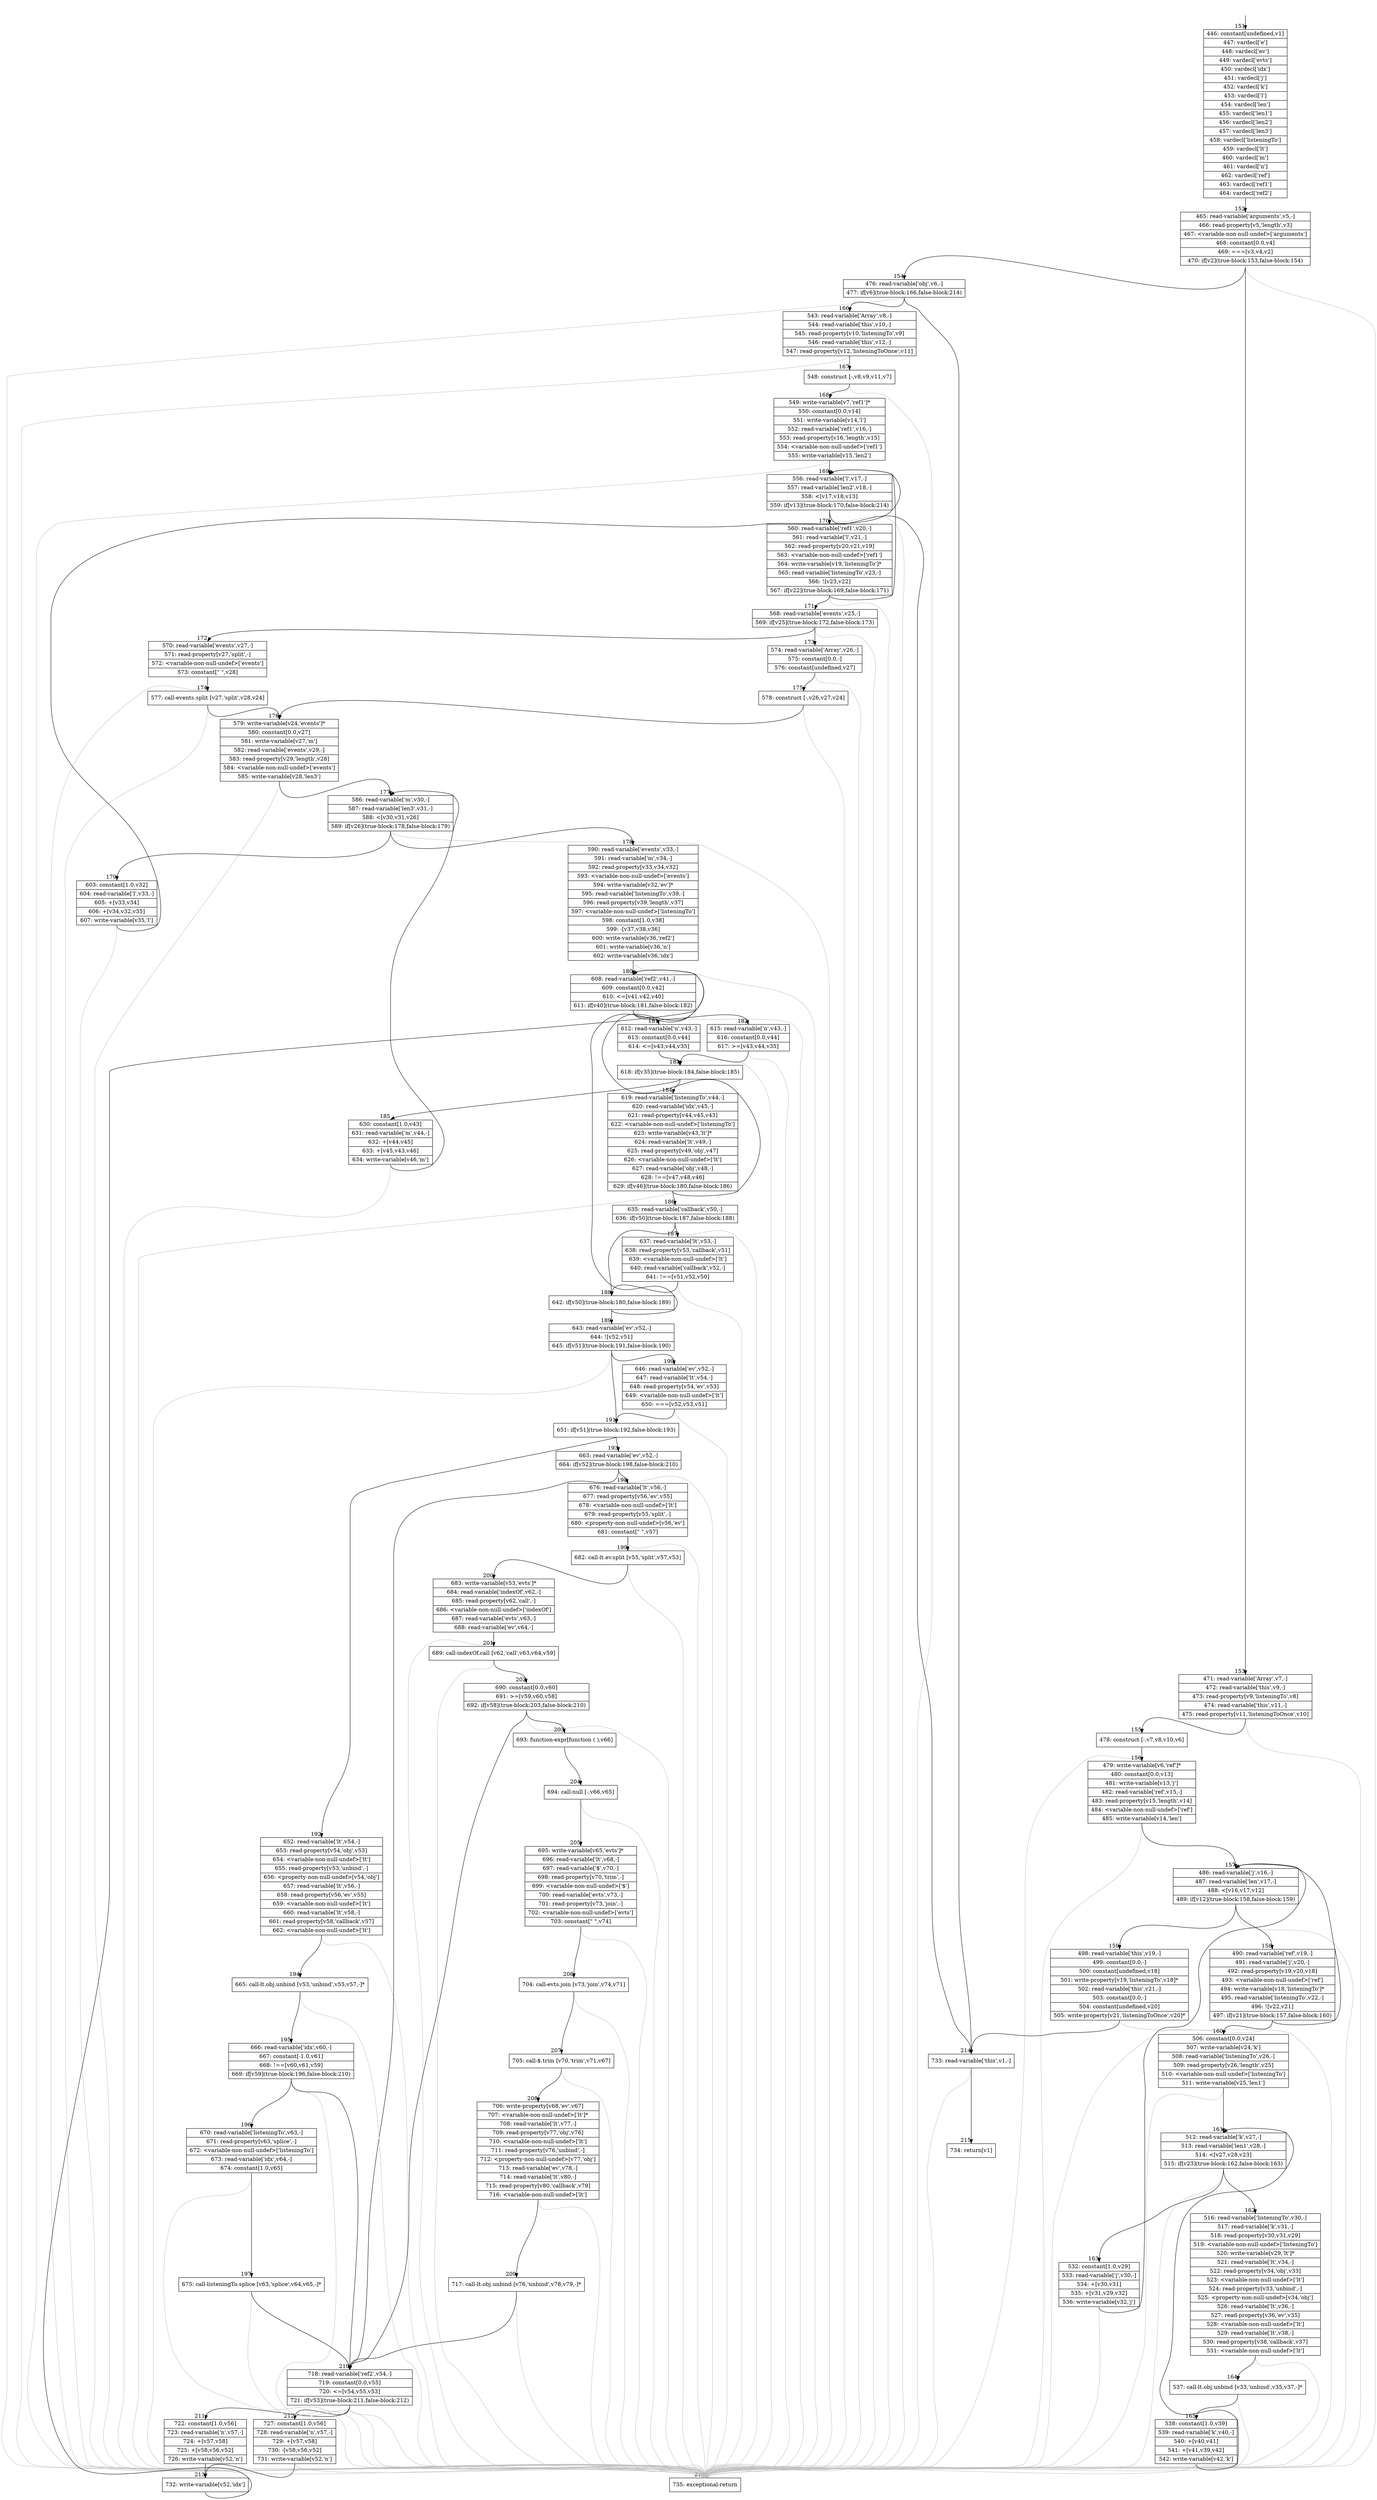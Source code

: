 digraph {
rankdir="TD"
BB_entry14[shape=none,label=""];
BB_entry14 -> BB151 [tailport=s, headport=n, headlabel="    151"]
BB151 [shape=record label="{446: constant[undefined,v1]|447: vardecl['e']|448: vardecl['ev']|449: vardecl['evts']|450: vardecl['idx']|451: vardecl['j']|452: vardecl['k']|453: vardecl['l']|454: vardecl['len']|455: vardecl['len1']|456: vardecl['len2']|457: vardecl['len3']|458: vardecl['listeningTo']|459: vardecl['lt']|460: vardecl['m']|461: vardecl['n']|462: vardecl['ref']|463: vardecl['ref1']|464: vardecl['ref2']}" ] 
BB151 -> BB152 [tailport=s, headport=n, headlabel="      152"]
BB152 [shape=record label="{465: read-variable['arguments',v5,-]|466: read-property[v5,'length',v3]|467: \<variable-non-null-undef\>['arguments']|468: constant[0.0,v4]|469: ===[v3,v4,v2]|470: if[v2](true-block:153,false-block:154)}" ] 
BB152 -> BB153 [tailport=s, headport=n, headlabel="      153"]
BB152 -> BB154 [tailport=s, headport=n, headlabel="      154"]
BB152 -> BB216 [tailport=s, headport=n, color=gray, headlabel="      216"]
BB153 [shape=record label="{471: read-variable['Array',v7,-]|472: read-variable['this',v9,-]|473: read-property[v9,'listeningTo',v8]|474: read-variable['this',v11,-]|475: read-property[v11,'listeningToOnce',v10]}" ] 
BB153 -> BB155 [tailport=s, headport=n, headlabel="      155"]
BB153 -> BB216 [tailport=s, headport=n, color=gray]
BB154 [shape=record label="{476: read-variable['obj',v6,-]|477: if[v6](true-block:166,false-block:214)}" ] 
BB154 -> BB166 [tailport=s, headport=n, headlabel="      166"]
BB154 -> BB214 [tailport=s, headport=n, headlabel="      214"]
BB154 -> BB216 [tailport=s, headport=n, color=gray]
BB155 [shape=record label="{478: construct [-,v7,v8,v10,v6]}" ] 
BB155 -> BB156 [tailport=s, headport=n, headlabel="      156"]
BB155 -> BB216 [tailport=s, headport=n, color=gray]
BB156 [shape=record label="{479: write-variable[v6,'ref']*|480: constant[0.0,v13]|481: write-variable[v13,'j']|482: read-variable['ref',v15,-]|483: read-property[v15,'length',v14]|484: \<variable-non-null-undef\>['ref']|485: write-variable[v14,'len']}" ] 
BB156 -> BB157 [tailport=s, headport=n, headlabel="      157"]
BB156 -> BB216 [tailport=s, headport=n, color=gray]
BB157 [shape=record label="{486: read-variable['j',v16,-]|487: read-variable['len',v17,-]|488: \<[v16,v17,v12]|489: if[v12](true-block:158,false-block:159)}" ] 
BB157 -> BB158 [tailport=s, headport=n, headlabel="      158"]
BB157 -> BB159 [tailport=s, headport=n, headlabel="      159"]
BB157 -> BB216 [tailport=s, headport=n, color=gray]
BB158 [shape=record label="{490: read-variable['ref',v19,-]|491: read-variable['j',v20,-]|492: read-property[v19,v20,v18]|493: \<variable-non-null-undef\>['ref']|494: write-variable[v18,'listeningTo']*|495: read-variable['listeningTo',v22,-]|496: ![v22,v21]|497: if[v21](true-block:157,false-block:160)}" ] 
BB158 -> BB157 [tailport=s, headport=n]
BB158 -> BB160 [tailport=s, headport=n, headlabel="      160"]
BB158 -> BB216 [tailport=s, headport=n, color=gray]
BB159 [shape=record label="{498: read-variable['this',v19,-]|499: constant[0.0,-]|500: constant[undefined,v18]|501: write-property[v19,'listeningTo',v18]*|502: read-variable['this',v21,-]|503: constant[0.0,-]|504: constant[undefined,v20]|505: write-property[v21,'listeningToOnce',v20]*}" ] 
BB159 -> BB214 [tailport=s, headport=n]
BB159 -> BB216 [tailport=s, headport=n, color=gray]
BB160 [shape=record label="{506: constant[0.0,v24]|507: write-variable[v24,'k']|508: read-variable['listeningTo',v26,-]|509: read-property[v26,'length',v25]|510: \<variable-non-null-undef\>['listeningTo']|511: write-variable[v25,'len1']}" ] 
BB160 -> BB161 [tailport=s, headport=n, headlabel="      161"]
BB160 -> BB216 [tailport=s, headport=n, color=gray]
BB161 [shape=record label="{512: read-variable['k',v27,-]|513: read-variable['len1',v28,-]|514: \<[v27,v28,v23]|515: if[v23](true-block:162,false-block:163)}" ] 
BB161 -> BB162 [tailport=s, headport=n, headlabel="      162"]
BB161 -> BB163 [tailport=s, headport=n, headlabel="      163"]
BB161 -> BB216 [tailport=s, headport=n, color=gray]
BB162 [shape=record label="{516: read-variable['listeningTo',v30,-]|517: read-variable['k',v31,-]|518: read-property[v30,v31,v29]|519: \<variable-non-null-undef\>['listeningTo']|520: write-variable[v29,'lt']*|521: read-variable['lt',v34,-]|522: read-property[v34,'obj',v33]|523: \<variable-non-null-undef\>['lt']|524: read-property[v33,'unbind',-]|525: \<property-non-null-undef\>[v34,'obj']|526: read-variable['lt',v36,-]|527: read-property[v36,'ev',v35]|528: \<variable-non-null-undef\>['lt']|529: read-variable['lt',v38,-]|530: read-property[v38,'callback',v37]|531: \<variable-non-null-undef\>['lt']}" ] 
BB162 -> BB164 [tailport=s, headport=n, headlabel="      164"]
BB162 -> BB216 [tailport=s, headport=n, color=gray]
BB163 [shape=record label="{532: constant[1.0,v29]|533: read-variable['j',v30,-]|534: +[v30,v31]|535: +[v31,v29,v32]|536: write-variable[v32,'j']}" ] 
BB163 -> BB157 [tailport=s, headport=n]
BB163 -> BB216 [tailport=s, headport=n, color=gray]
BB164 [shape=record label="{537: call-lt.obj.unbind [v33,'unbind',v35,v37,-]*}" ] 
BB164 -> BB165 [tailport=s, headport=n, headlabel="      165"]
BB164 -> BB216 [tailport=s, headport=n, color=gray]
BB165 [shape=record label="{538: constant[1.0,v39]|539: read-variable['k',v40,-]|540: +[v40,v41]|541: +[v41,v39,v42]|542: write-variable[v42,'k']}" ] 
BB165 -> BB161 [tailport=s, headport=n]
BB165 -> BB216 [tailport=s, headport=n, color=gray]
BB166 [shape=record label="{543: read-variable['Array',v8,-]|544: read-variable['this',v10,-]|545: read-property[v10,'listeningTo',v9]|546: read-variable['this',v12,-]|547: read-property[v12,'listeningToOnce',v11]}" ] 
BB166 -> BB167 [tailport=s, headport=n, headlabel="      167"]
BB166 -> BB216 [tailport=s, headport=n, color=gray]
BB167 [shape=record label="{548: construct [-,v8,v9,v11,v7]}" ] 
BB167 -> BB168 [tailport=s, headport=n, headlabel="      168"]
BB167 -> BB216 [tailport=s, headport=n, color=gray]
BB168 [shape=record label="{549: write-variable[v7,'ref1']*|550: constant[0.0,v14]|551: write-variable[v14,'l']|552: read-variable['ref1',v16,-]|553: read-property[v16,'length',v15]|554: \<variable-non-null-undef\>['ref1']|555: write-variable[v15,'len2']}" ] 
BB168 -> BB169 [tailport=s, headport=n, headlabel="      169"]
BB168 -> BB216 [tailport=s, headport=n, color=gray]
BB169 [shape=record label="{556: read-variable['l',v17,-]|557: read-variable['len2',v18,-]|558: \<[v17,v18,v13]|559: if[v13](true-block:170,false-block:214)}" ] 
BB169 -> BB170 [tailport=s, headport=n, headlabel="      170"]
BB169 -> BB214 [tailport=s, headport=n]
BB169 -> BB216 [tailport=s, headport=n, color=gray]
BB170 [shape=record label="{560: read-variable['ref1',v20,-]|561: read-variable['l',v21,-]|562: read-property[v20,v21,v19]|563: \<variable-non-null-undef\>['ref1']|564: write-variable[v19,'listeningTo']*|565: read-variable['listeningTo',v23,-]|566: ![v23,v22]|567: if[v22](true-block:169,false-block:171)}" ] 
BB170 -> BB169 [tailport=s, headport=n]
BB170 -> BB171 [tailport=s, headport=n, headlabel="      171"]
BB170 -> BB216 [tailport=s, headport=n, color=gray]
BB171 [shape=record label="{568: read-variable['events',v25,-]|569: if[v25](true-block:172,false-block:173)}" ] 
BB171 -> BB172 [tailport=s, headport=n, headlabel="      172"]
BB171 -> BB173 [tailport=s, headport=n, headlabel="      173"]
BB171 -> BB216 [tailport=s, headport=n, color=gray]
BB172 [shape=record label="{570: read-variable['events',v27,-]|571: read-property[v27,'split',-]|572: \<variable-non-null-undef\>['events']|573: constant[\" \",v28]}" ] 
BB172 -> BB174 [tailport=s, headport=n, headlabel="      174"]
BB172 -> BB216 [tailport=s, headport=n, color=gray]
BB173 [shape=record label="{574: read-variable['Array',v26,-]|575: constant[0.0,-]|576: constant[undefined,v27]}" ] 
BB173 -> BB175 [tailport=s, headport=n, headlabel="      175"]
BB173 -> BB216 [tailport=s, headport=n, color=gray]
BB174 [shape=record label="{577: call-events.split [v27,'split',v28,v24]}" ] 
BB174 -> BB176 [tailport=s, headport=n, headlabel="      176"]
BB174 -> BB216 [tailport=s, headport=n, color=gray]
BB175 [shape=record label="{578: construct [-,v26,v27,v24]}" ] 
BB175 -> BB176 [tailport=s, headport=n]
BB175 -> BB216 [tailport=s, headport=n, color=gray]
BB176 [shape=record label="{579: write-variable[v24,'events']*|580: constant[0.0,v27]|581: write-variable[v27,'m']|582: read-variable['events',v29,-]|583: read-property[v29,'length',v28]|584: \<variable-non-null-undef\>['events']|585: write-variable[v28,'len3']}" ] 
BB176 -> BB177 [tailport=s, headport=n, headlabel="      177"]
BB176 -> BB216 [tailport=s, headport=n, color=gray]
BB177 [shape=record label="{586: read-variable['m',v30,-]|587: read-variable['len3',v31,-]|588: \<[v30,v31,v26]|589: if[v26](true-block:178,false-block:179)}" ] 
BB177 -> BB178 [tailport=s, headport=n, headlabel="      178"]
BB177 -> BB179 [tailport=s, headport=n, headlabel="      179"]
BB177 -> BB216 [tailport=s, headport=n, color=gray]
BB178 [shape=record label="{590: read-variable['events',v33,-]|591: read-variable['m',v34,-]|592: read-property[v33,v34,v32]|593: \<variable-non-null-undef\>['events']|594: write-variable[v32,'ev']*|595: read-variable['listeningTo',v39,-]|596: read-property[v39,'length',v37]|597: \<variable-non-null-undef\>['listeningTo']|598: constant[1.0,v38]|599: -[v37,v38,v36]|600: write-variable[v36,'ref2']|601: write-variable[v36,'n']|602: write-variable[v36,'idx']}" ] 
BB178 -> BB180 [tailport=s, headport=n, headlabel="      180"]
BB178 -> BB216 [tailport=s, headport=n, color=gray]
BB179 [shape=record label="{603: constant[1.0,v32]|604: read-variable['l',v33,-]|605: +[v33,v34]|606: +[v34,v32,v35]|607: write-variable[v35,'l']}" ] 
BB179 -> BB169 [tailport=s, headport=n]
BB179 -> BB216 [tailport=s, headport=n, color=gray]
BB180 [shape=record label="{608: read-variable['ref2',v41,-]|609: constant[0.0,v42]|610: \<=[v41,v42,v40]|611: if[v40](true-block:181,false-block:182)}" ] 
BB180 -> BB181 [tailport=s, headport=n, headlabel="      181"]
BB180 -> BB182 [tailport=s, headport=n, headlabel="      182"]
BB180 -> BB216 [tailport=s, headport=n, color=gray]
BB181 [shape=record label="{612: read-variable['n',v43,-]|613: constant[0.0,v44]|614: \<=[v43,v44,v35]}" ] 
BB181 -> BB183 [tailport=s, headport=n, headlabel="      183"]
BB181 -> BB216 [tailport=s, headport=n, color=gray]
BB182 [shape=record label="{615: read-variable['n',v43,-]|616: constant[0.0,v44]|617: \>=[v43,v44,v35]}" ] 
BB182 -> BB183 [tailport=s, headport=n]
BB182 -> BB216 [tailport=s, headport=n, color=gray]
BB183 [shape=record label="{618: if[v35](true-block:184,false-block:185)}" ] 
BB183 -> BB184 [tailport=s, headport=n, headlabel="      184"]
BB183 -> BB185 [tailport=s, headport=n, headlabel="      185"]
BB184 [shape=record label="{619: read-variable['listeningTo',v44,-]|620: read-variable['idx',v45,-]|621: read-property[v44,v45,v43]|622: \<variable-non-null-undef\>['listeningTo']|623: write-variable[v43,'lt']*|624: read-variable['lt',v49,-]|625: read-property[v49,'obj',v47]|626: \<variable-non-null-undef\>['lt']|627: read-variable['obj',v48,-]|628: !==[v47,v48,v46]|629: if[v46](true-block:180,false-block:186)}" ] 
BB184 -> BB180 [tailport=s, headport=n]
BB184 -> BB186 [tailport=s, headport=n, headlabel="      186"]
BB184 -> BB216 [tailport=s, headport=n, color=gray]
BB185 [shape=record label="{630: constant[1.0,v43]|631: read-variable['m',v44,-]|632: +[v44,v45]|633: +[v45,v43,v46]|634: write-variable[v46,'m']}" ] 
BB185 -> BB177 [tailport=s, headport=n]
BB185 -> BB216 [tailport=s, headport=n, color=gray]
BB186 [shape=record label="{635: read-variable['callback',v50,-]|636: if[v50](true-block:187,false-block:188)}" ] 
BB186 -> BB188 [tailport=s, headport=n, headlabel="      188"]
BB186 -> BB187 [tailport=s, headport=n, headlabel="      187"]
BB186 -> BB216 [tailport=s, headport=n, color=gray]
BB187 [shape=record label="{637: read-variable['lt',v53,-]|638: read-property[v53,'callback',v51]|639: \<variable-non-null-undef\>['lt']|640: read-variable['callback',v52,-]|641: !==[v51,v52,v50]}" ] 
BB187 -> BB188 [tailport=s, headport=n]
BB187 -> BB216 [tailport=s, headport=n, color=gray]
BB188 [shape=record label="{642: if[v50](true-block:180,false-block:189)}" ] 
BB188 -> BB180 [tailport=s, headport=n]
BB188 -> BB189 [tailport=s, headport=n, headlabel="      189"]
BB189 [shape=record label="{643: read-variable['ev',v52,-]|644: ![v52,v51]|645: if[v51](true-block:191,false-block:190)}" ] 
BB189 -> BB191 [tailport=s, headport=n, headlabel="      191"]
BB189 -> BB190 [tailport=s, headport=n, headlabel="      190"]
BB189 -> BB216 [tailport=s, headport=n, color=gray]
BB190 [shape=record label="{646: read-variable['ev',v52,-]|647: read-variable['lt',v54,-]|648: read-property[v54,'ev',v53]|649: \<variable-non-null-undef\>['lt']|650: ===[v52,v53,v51]}" ] 
BB190 -> BB191 [tailport=s, headport=n]
BB190 -> BB216 [tailport=s, headport=n, color=gray]
BB191 [shape=record label="{651: if[v51](true-block:192,false-block:193)}" ] 
BB191 -> BB192 [tailport=s, headport=n, headlabel="      192"]
BB191 -> BB193 [tailport=s, headport=n, headlabel="      193"]
BB192 [shape=record label="{652: read-variable['lt',v54,-]|653: read-property[v54,'obj',v53]|654: \<variable-non-null-undef\>['lt']|655: read-property[v53,'unbind',-]|656: \<property-non-null-undef\>[v54,'obj']|657: read-variable['lt',v56,-]|658: read-property[v56,'ev',v55]|659: \<variable-non-null-undef\>['lt']|660: read-variable['lt',v58,-]|661: read-property[v58,'callback',v57]|662: \<variable-non-null-undef\>['lt']}" ] 
BB192 -> BB194 [tailport=s, headport=n, headlabel="      194"]
BB192 -> BB216 [tailport=s, headport=n, color=gray]
BB193 [shape=record label="{663: read-variable['ev',v52,-]|664: if[v52](true-block:198,false-block:210)}" ] 
BB193 -> BB198 [tailport=s, headport=n, headlabel="      198"]
BB193 -> BB210 [tailport=s, headport=n, headlabel="      210"]
BB193 -> BB216 [tailport=s, headport=n, color=gray]
BB194 [shape=record label="{665: call-lt.obj.unbind [v53,'unbind',v55,v57,-]*}" ] 
BB194 -> BB195 [tailport=s, headport=n, headlabel="      195"]
BB194 -> BB216 [tailport=s, headport=n, color=gray]
BB195 [shape=record label="{666: read-variable['idx',v60,-]|667: constant[-1.0,v61]|668: !==[v60,v61,v59]|669: if[v59](true-block:196,false-block:210)}" ] 
BB195 -> BB196 [tailport=s, headport=n, headlabel="      196"]
BB195 -> BB210 [tailport=s, headport=n]
BB195 -> BB216 [tailport=s, headport=n, color=gray]
BB196 [shape=record label="{670: read-variable['listeningTo',v63,-]|671: read-property[v63,'splice',-]|672: \<variable-non-null-undef\>['listeningTo']|673: read-variable['idx',v64,-]|674: constant[1.0,v65]}" ] 
BB196 -> BB197 [tailport=s, headport=n, headlabel="      197"]
BB196 -> BB216 [tailport=s, headport=n, color=gray]
BB197 [shape=record label="{675: call-listeningTo.splice [v63,'splice',v64,v65,-]*}" ] 
BB197 -> BB210 [tailport=s, headport=n]
BB197 -> BB216 [tailport=s, headport=n, color=gray]
BB198 [shape=record label="{676: read-variable['lt',v56,-]|677: read-property[v56,'ev',v55]|678: \<variable-non-null-undef\>['lt']|679: read-property[v55,'split',-]|680: \<property-non-null-undef\>[v56,'ev']|681: constant[\" \",v57]}" ] 
BB198 -> BB199 [tailport=s, headport=n, headlabel="      199"]
BB198 -> BB216 [tailport=s, headport=n, color=gray]
BB199 [shape=record label="{682: call-lt.ev.split [v55,'split',v57,v53]}" ] 
BB199 -> BB200 [tailport=s, headport=n, headlabel="      200"]
BB199 -> BB216 [tailport=s, headport=n, color=gray]
BB200 [shape=record label="{683: write-variable[v53,'evts']*|684: read-variable['indexOf',v62,-]|685: read-property[v62,'call',-]|686: \<variable-non-null-undef\>['indexOf']|687: read-variable['evts',v63,-]|688: read-variable['ev',v64,-]}" ] 
BB200 -> BB201 [tailport=s, headport=n, headlabel="      201"]
BB200 -> BB216 [tailport=s, headport=n, color=gray]
BB201 [shape=record label="{689: call-indexOf.call [v62,'call',v63,v64,v59]}" ] 
BB201 -> BB202 [tailport=s, headport=n, headlabel="      202"]
BB201 -> BB216 [tailport=s, headport=n, color=gray]
BB202 [shape=record label="{690: constant[0.0,v60]|691: \>=[v59,v60,v58]|692: if[v58](true-block:203,false-block:210)}" ] 
BB202 -> BB203 [tailport=s, headport=n, headlabel="      203"]
BB202 -> BB210 [tailport=s, headport=n]
BB202 -> BB216 [tailport=s, headport=n, color=gray]
BB203 [shape=record label="{693: function-expr[function ( ),v66]}" ] 
BB203 -> BB204 [tailport=s, headport=n, headlabel="      204"]
BB204 [shape=record label="{694: call-null [-,v66,v65]}" ] 
BB204 -> BB205 [tailport=s, headport=n, headlabel="      205"]
BB204 -> BB216 [tailport=s, headport=n, color=gray]
BB205 [shape=record label="{695: write-variable[v65,'evts']*|696: read-variable['lt',v68,-]|697: read-variable['$',v70,-]|698: read-property[v70,'trim',-]|699: \<variable-non-null-undef\>['$']|700: read-variable['evts',v73,-]|701: read-property[v73,'join',-]|702: \<variable-non-null-undef\>['evts']|703: constant[\" \",v74]}" ] 
BB205 -> BB206 [tailport=s, headport=n, headlabel="      206"]
BB205 -> BB216 [tailport=s, headport=n, color=gray]
BB206 [shape=record label="{704: call-evts.join [v73,'join',v74,v71]}" ] 
BB206 -> BB207 [tailport=s, headport=n, headlabel="      207"]
BB206 -> BB216 [tailport=s, headport=n, color=gray]
BB207 [shape=record label="{705: call-$.trim [v70,'trim',v71,v67]}" ] 
BB207 -> BB208 [tailport=s, headport=n, headlabel="      208"]
BB207 -> BB216 [tailport=s, headport=n, color=gray]
BB208 [shape=record label="{706: write-property[v68,'ev',v67]|707: \<variable-non-null-undef\>['lt']*|708: read-variable['lt',v77,-]|709: read-property[v77,'obj',v76]|710: \<variable-non-null-undef\>['lt']|711: read-property[v76,'unbind',-]|712: \<property-non-null-undef\>[v77,'obj']|713: read-variable['ev',v78,-]|714: read-variable['lt',v80,-]|715: read-property[v80,'callback',v79]|716: \<variable-non-null-undef\>['lt']}" ] 
BB208 -> BB209 [tailport=s, headport=n, headlabel="      209"]
BB208 -> BB216 [tailport=s, headport=n, color=gray]
BB209 [shape=record label="{717: call-lt.obj.unbind [v76,'unbind',v78,v79,-]*}" ] 
BB209 -> BB210 [tailport=s, headport=n]
BB209 -> BB216 [tailport=s, headport=n, color=gray]
BB210 [shape=record label="{718: read-variable['ref2',v54,-]|719: constant[0.0,v55]|720: \<=[v54,v55,v53]|721: if[v53](true-block:211,false-block:212)}" ] 
BB210 -> BB211 [tailport=s, headport=n, headlabel="      211"]
BB210 -> BB212 [tailport=s, headport=n, headlabel="      212"]
BB210 -> BB216 [tailport=s, headport=n, color=gray]
BB211 [shape=record label="{722: constant[1.0,v56]|723: read-variable['n',v57,-]|724: +[v57,v58]|725: +[v58,v56,v52]|726: write-variable[v52,'n']}" ] 
BB211 -> BB213 [tailport=s, headport=n, headlabel="      213"]
BB211 -> BB216 [tailport=s, headport=n, color=gray]
BB212 [shape=record label="{727: constant[1.0,v56]|728: read-variable['n',v57,-]|729: +[v57,v58]|730: -[v58,v56,v52]|731: write-variable[v52,'n']}" ] 
BB212 -> BB213 [tailport=s, headport=n]
BB212 -> BB216 [tailport=s, headport=n, color=gray]
BB213 [shape=record label="{732: write-variable[v52,'idx']}" ] 
BB213 -> BB180 [tailport=s, headport=n]
BB214 [shape=record label="{733: read-variable['this',v1,-]}" ] 
BB214 -> BB215 [tailport=s, headport=n, headlabel="      215"]
BB214 -> BB216 [tailport=s, headport=n, color=gray]
BB215 [shape=record label="{734: return[v1]}" ] 
BB216 [shape=record label="{735: exceptional-return}" ] 
//#$~ 151
}
